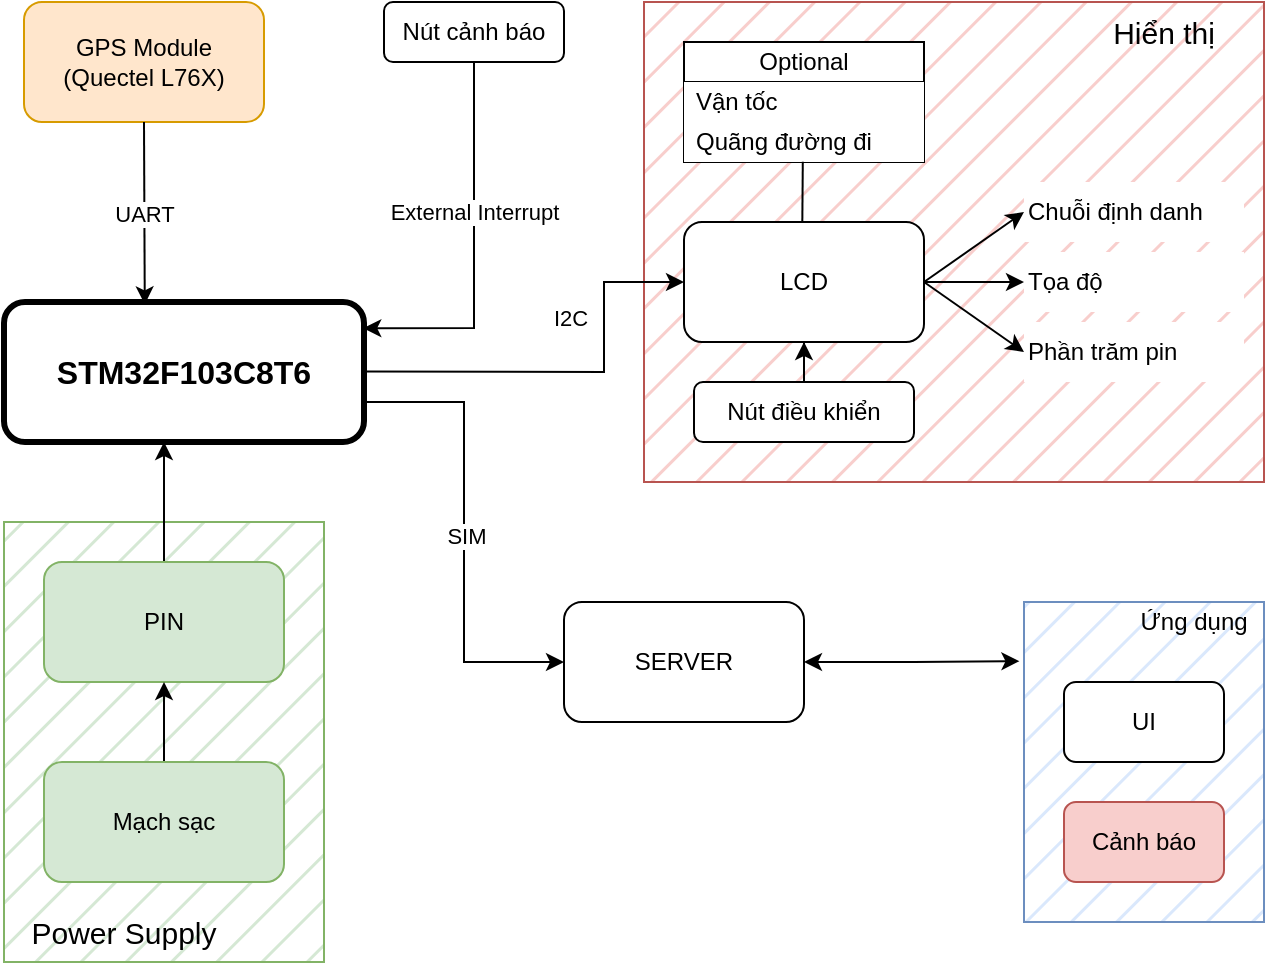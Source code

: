 <mxfile version="24.2.3" type="github">
  <diagram name="Page-1" id="vP7GKqEe_UTquGLLv8JT">
    <mxGraphModel dx="1463" dy="754" grid="1" gridSize="10" guides="1" tooltips="1" connect="1" arrows="1" fold="1" page="1" pageScale="1" pageWidth="850" pageHeight="1100" math="0" shadow="0">
      <root>
        <mxCell id="0" />
        <mxCell id="1" parent="0" />
        <mxCell id="70fF8Lxhg9ggZ1zZ8sWO-54" value="" style="rounded=0;whiteSpace=wrap;html=1;fillColor=#dae8fc;strokeColor=#6c8ebf;fillStyle=hatch;" vertex="1" parent="1">
          <mxGeometry x="810" y="490" width="120" height="160" as="geometry" />
        </mxCell>
        <mxCell id="70fF8Lxhg9ggZ1zZ8sWO-38" value="" style="rounded=0;whiteSpace=wrap;html=1;fillColor=#f8cecc;strokeColor=#b85450;fillStyle=hatch;" vertex="1" parent="1">
          <mxGeometry x="620" y="190" width="310" height="240" as="geometry" />
        </mxCell>
        <mxCell id="70fF8Lxhg9ggZ1zZ8sWO-16" value="" style="rounded=0;whiteSpace=wrap;html=1;fillColor=#d5e8d4;strokeColor=#82b366;fillStyle=hatch;" vertex="1" parent="1">
          <mxGeometry x="300" y="450" width="160" height="220" as="geometry" />
        </mxCell>
        <mxCell id="70fF8Lxhg9ggZ1zZ8sWO-1" value="&lt;font style=&quot;font-size: 16px;&quot;&gt;&lt;b style=&quot;font-size: 16px;&quot;&gt;STM32F103C8T6&lt;/b&gt;&lt;/font&gt;" style="rounded=1;whiteSpace=wrap;html=1;strokeWidth=3;fontSize=16;" vertex="1" parent="1">
          <mxGeometry x="300" y="340" width="180" height="70" as="geometry" />
        </mxCell>
        <mxCell id="70fF8Lxhg9ggZ1zZ8sWO-2" value="&lt;div&gt;GPS Module&lt;/div&gt;&lt;div&gt;(Quectel L76X)&lt;br&gt;&lt;/div&gt;" style="rounded=1;whiteSpace=wrap;html=1;fillColor=#ffe6cc;strokeColor=#d79b00;" vertex="1" parent="1">
          <mxGeometry x="310" y="190" width="120" height="60" as="geometry" />
        </mxCell>
        <mxCell id="70fF8Lxhg9ggZ1zZ8sWO-4" value="" style="endArrow=classic;html=1;rounded=0;entryX=0.391;entryY=0.017;entryDx=0;entryDy=0;exitX=0.5;exitY=1;exitDx=0;exitDy=0;entryPerimeter=0;" edge="1" parent="1" source="70fF8Lxhg9ggZ1zZ8sWO-2" target="70fF8Lxhg9ggZ1zZ8sWO-1">
          <mxGeometry relative="1" as="geometry">
            <mxPoint x="425" y="270" as="sourcePoint" />
            <mxPoint x="525" y="270" as="targetPoint" />
          </mxGeometry>
        </mxCell>
        <mxCell id="70fF8Lxhg9ggZ1zZ8sWO-5" value="&lt;div&gt;UART&lt;/div&gt;" style="edgeLabel;resizable=0;html=1;;align=center;verticalAlign=middle;" connectable="0" vertex="1" parent="70fF8Lxhg9ggZ1zZ8sWO-4">
          <mxGeometry relative="1" as="geometry" />
        </mxCell>
        <mxCell id="70fF8Lxhg9ggZ1zZ8sWO-6" value="Nút cảnh báo" style="rounded=1;whiteSpace=wrap;html=1;" vertex="1" parent="1">
          <mxGeometry x="490" y="190" width="90" height="30" as="geometry" />
        </mxCell>
        <mxCell id="70fF8Lxhg9ggZ1zZ8sWO-8" value="" style="endArrow=classic;html=1;rounded=0;entryX=0.998;entryY=0.187;entryDx=0;entryDy=0;exitX=0.5;exitY=1;exitDx=0;exitDy=0;entryPerimeter=0;" edge="1" parent="1" source="70fF8Lxhg9ggZ1zZ8sWO-6" target="70fF8Lxhg9ggZ1zZ8sWO-1">
          <mxGeometry relative="1" as="geometry">
            <mxPoint x="574.8" y="220" as="sourcePoint" />
            <mxPoint x="574.8" y="310" as="targetPoint" />
            <Array as="points">
              <mxPoint x="535" y="353" />
            </Array>
          </mxGeometry>
        </mxCell>
        <mxCell id="70fF8Lxhg9ggZ1zZ8sWO-9" value="External Interrupt" style="edgeLabel;resizable=0;html=1;;align=center;verticalAlign=middle;" connectable="0" vertex="1" parent="70fF8Lxhg9ggZ1zZ8sWO-8">
          <mxGeometry relative="1" as="geometry">
            <mxPoint y="-19" as="offset" />
          </mxGeometry>
        </mxCell>
        <mxCell id="70fF8Lxhg9ggZ1zZ8sWO-14" style="edgeStyle=orthogonalEdgeStyle;rounded=0;orthogonalLoop=1;jettySize=auto;html=1;" edge="1" parent="1" source="70fF8Lxhg9ggZ1zZ8sWO-11">
          <mxGeometry relative="1" as="geometry">
            <mxPoint x="380" y="410" as="targetPoint" />
            <Array as="points">
              <mxPoint x="380" y="410" />
            </Array>
          </mxGeometry>
        </mxCell>
        <mxCell id="70fF8Lxhg9ggZ1zZ8sWO-11" value="PIN" style="rounded=1;whiteSpace=wrap;html=1;fillColor=#d5e8d4;strokeColor=#82b366;" vertex="1" parent="1">
          <mxGeometry x="320" y="470" width="120" height="60" as="geometry" />
        </mxCell>
        <mxCell id="70fF8Lxhg9ggZ1zZ8sWO-13" style="edgeStyle=orthogonalEdgeStyle;rounded=0;orthogonalLoop=1;jettySize=auto;html=1;entryX=0.5;entryY=1;entryDx=0;entryDy=0;" edge="1" parent="1" source="70fF8Lxhg9ggZ1zZ8sWO-12" target="70fF8Lxhg9ggZ1zZ8sWO-11">
          <mxGeometry relative="1" as="geometry" />
        </mxCell>
        <mxCell id="70fF8Lxhg9ggZ1zZ8sWO-12" value="Mạch sạc " style="rounded=1;whiteSpace=wrap;html=1;fillColor=#d5e8d4;strokeColor=#82b366;" vertex="1" parent="1">
          <mxGeometry x="320" y="570" width="120" height="60" as="geometry" />
        </mxCell>
        <mxCell id="70fF8Lxhg9ggZ1zZ8sWO-17" value="&lt;div style=&quot;font-size: 15px;&quot;&gt;Power Supply &lt;br style=&quot;font-size: 15px;&quot;&gt;&lt;/div&gt;" style="text;html=1;align=center;verticalAlign=middle;whiteSpace=wrap;rounded=0;fontSize=15;fillColor=none;" vertex="1" parent="1">
          <mxGeometry x="300" y="640" width="120" height="30" as="geometry" />
        </mxCell>
        <mxCell id="70fF8Lxhg9ggZ1zZ8sWO-18" value="LCD" style="rounded=1;whiteSpace=wrap;html=1;fontSize=12;" vertex="1" parent="1">
          <mxGeometry x="640" y="300" width="120" height="60" as="geometry" />
        </mxCell>
        <mxCell id="70fF8Lxhg9ggZ1zZ8sWO-20" value="" style="endArrow=classic;html=1;rounded=0;entryX=0;entryY=0.5;entryDx=0;entryDy=0;" edge="1" parent="1" target="70fF8Lxhg9ggZ1zZ8sWO-18">
          <mxGeometry relative="1" as="geometry">
            <mxPoint x="480" y="374.76" as="sourcePoint" />
            <mxPoint x="580" y="374.76" as="targetPoint" />
            <Array as="points">
              <mxPoint x="600" y="375" />
              <mxPoint x="600" y="330" />
            </Array>
          </mxGeometry>
        </mxCell>
        <mxCell id="70fF8Lxhg9ggZ1zZ8sWO-21" value="I2C" style="edgeLabel;resizable=0;html=1;;align=center;verticalAlign=middle;" connectable="0" vertex="1" parent="70fF8Lxhg9ggZ1zZ8sWO-20">
          <mxGeometry relative="1" as="geometry">
            <mxPoint y="-27" as="offset" />
          </mxGeometry>
        </mxCell>
        <mxCell id="70fF8Lxhg9ggZ1zZ8sWO-22" value="Chuỗi định danh " style="text;html=1;align=left;verticalAlign=middle;whiteSpace=wrap;rounded=0;fillColor=default;" vertex="1" parent="1">
          <mxGeometry x="810" y="280" width="110" height="30" as="geometry" />
        </mxCell>
        <mxCell id="70fF8Lxhg9ggZ1zZ8sWO-23" value="Tọa độ " style="text;html=1;align=left;verticalAlign=middle;whiteSpace=wrap;rounded=0;fillColor=default;" vertex="1" parent="1">
          <mxGeometry x="810" y="315" width="110" height="30" as="geometry" />
        </mxCell>
        <mxCell id="70fF8Lxhg9ggZ1zZ8sWO-24" value="Phần trăm pin " style="text;html=1;align=left;verticalAlign=middle;whiteSpace=wrap;rounded=0;fillColor=default;" vertex="1" parent="1">
          <mxGeometry x="810" y="350" width="110" height="30" as="geometry" />
        </mxCell>
        <mxCell id="70fF8Lxhg9ggZ1zZ8sWO-26" value="" style="endArrow=classic;html=1;rounded=0;entryX=0;entryY=0.5;entryDx=0;entryDy=0;" edge="1" parent="1" target="70fF8Lxhg9ggZ1zZ8sWO-22">
          <mxGeometry width="50" height="50" relative="1" as="geometry">
            <mxPoint x="760" y="330" as="sourcePoint" />
            <mxPoint x="810" y="280" as="targetPoint" />
          </mxGeometry>
        </mxCell>
        <mxCell id="70fF8Lxhg9ggZ1zZ8sWO-27" value="" style="endArrow=classic;html=1;rounded=0;entryX=0;entryY=0.5;entryDx=0;entryDy=0;exitX=1;exitY=0.5;exitDx=0;exitDy=0;" edge="1" parent="1" source="70fF8Lxhg9ggZ1zZ8sWO-18" target="70fF8Lxhg9ggZ1zZ8sWO-23">
          <mxGeometry width="50" height="50" relative="1" as="geometry">
            <mxPoint x="770" y="340" as="sourcePoint" />
            <mxPoint x="820" y="305" as="targetPoint" />
          </mxGeometry>
        </mxCell>
        <mxCell id="70fF8Lxhg9ggZ1zZ8sWO-28" value="" style="endArrow=classic;html=1;rounded=0;entryX=0;entryY=0.5;entryDx=0;entryDy=0;exitX=1;exitY=0.5;exitDx=0;exitDy=0;" edge="1" parent="1" source="70fF8Lxhg9ggZ1zZ8sWO-18" target="70fF8Lxhg9ggZ1zZ8sWO-24">
          <mxGeometry width="50" height="50" relative="1" as="geometry">
            <mxPoint x="770" y="340" as="sourcePoint" />
            <mxPoint x="820" y="340" as="targetPoint" />
          </mxGeometry>
        </mxCell>
        <mxCell id="70fF8Lxhg9ggZ1zZ8sWO-29" value="Optional " style="swimlane;fontStyle=0;childLayout=stackLayout;horizontal=1;startSize=20;horizontalStack=0;resizeParent=1;resizeParentMax=0;resizeLast=0;collapsible=1;marginBottom=0;whiteSpace=wrap;html=1;" vertex="1" parent="1">
          <mxGeometry x="640" y="210" width="120" height="60" as="geometry" />
        </mxCell>
        <mxCell id="70fF8Lxhg9ggZ1zZ8sWO-30" value="&lt;div&gt;Vận tốc &lt;br&gt;&lt;/div&gt;" style="text;strokeColor=none;fillColor=default;align=left;verticalAlign=middle;spacingLeft=4;spacingRight=4;overflow=hidden;points=[[0,0.5],[1,0.5]];portConstraint=eastwest;rotatable=0;whiteSpace=wrap;html=1;" vertex="1" parent="70fF8Lxhg9ggZ1zZ8sWO-29">
          <mxGeometry y="20" width="120" height="20" as="geometry" />
        </mxCell>
        <mxCell id="70fF8Lxhg9ggZ1zZ8sWO-31" value="Quãng đường đi " style="text;strokeColor=none;fillColor=default;align=left;verticalAlign=middle;spacingLeft=4;spacingRight=4;overflow=hidden;points=[[0,0.5],[1,0.5]];portConstraint=eastwest;rotatable=0;whiteSpace=wrap;html=1;" vertex="1" parent="70fF8Lxhg9ggZ1zZ8sWO-29">
          <mxGeometry y="40" width="120" height="20" as="geometry" />
        </mxCell>
        <mxCell id="70fF8Lxhg9ggZ1zZ8sWO-35" style="edgeStyle=orthogonalEdgeStyle;rounded=0;orthogonalLoop=1;jettySize=auto;html=1;entryX=0.495;entryY=0.993;entryDx=0;entryDy=0;entryPerimeter=0;endArrow=none;endFill=0;exitX=0.493;exitY=0.003;exitDx=0;exitDy=0;exitPerimeter=0;" edge="1" parent="1" source="70fF8Lxhg9ggZ1zZ8sWO-18" target="70fF8Lxhg9ggZ1zZ8sWO-31">
          <mxGeometry relative="1" as="geometry" />
        </mxCell>
        <mxCell id="70fF8Lxhg9ggZ1zZ8sWO-37" style="edgeStyle=orthogonalEdgeStyle;rounded=0;orthogonalLoop=1;jettySize=auto;html=1;entryX=0.5;entryY=1;entryDx=0;entryDy=0;" edge="1" parent="1" source="70fF8Lxhg9ggZ1zZ8sWO-36" target="70fF8Lxhg9ggZ1zZ8sWO-18">
          <mxGeometry relative="1" as="geometry" />
        </mxCell>
        <mxCell id="70fF8Lxhg9ggZ1zZ8sWO-36" value="Nút điều khiển " style="rounded=1;whiteSpace=wrap;html=1;" vertex="1" parent="1">
          <mxGeometry x="645" y="380" width="110" height="30" as="geometry" />
        </mxCell>
        <mxCell id="70fF8Lxhg9ggZ1zZ8sWO-39" value="Hiển thị " style="text;html=1;align=center;verticalAlign=middle;whiteSpace=wrap;rounded=0;fontSize=15;fillColor=none;" vertex="1" parent="1">
          <mxGeometry x="830" y="190" width="100" height="30" as="geometry" />
        </mxCell>
        <mxCell id="70fF8Lxhg9ggZ1zZ8sWO-40" value="SERVER " style="rounded=1;whiteSpace=wrap;html=1;" vertex="1" parent="1">
          <mxGeometry x="580" y="490" width="120" height="60" as="geometry" />
        </mxCell>
        <mxCell id="70fF8Lxhg9ggZ1zZ8sWO-44" value="" style="endArrow=classic;html=1;rounded=0;entryX=0;entryY=0.5;entryDx=0;entryDy=0;" edge="1" parent="1" target="70fF8Lxhg9ggZ1zZ8sWO-40">
          <mxGeometry relative="1" as="geometry">
            <mxPoint x="480" y="390" as="sourcePoint" />
            <mxPoint x="580" y="390" as="targetPoint" />
            <Array as="points">
              <mxPoint x="530" y="390" />
              <mxPoint x="530" y="520" />
            </Array>
          </mxGeometry>
        </mxCell>
        <mxCell id="70fF8Lxhg9ggZ1zZ8sWO-46" value="&lt;div&gt;SIM&lt;/div&gt;" style="edgeLabel;html=1;align=center;verticalAlign=middle;resizable=0;points=[];" vertex="1" connectable="0" parent="70fF8Lxhg9ggZ1zZ8sWO-44">
          <mxGeometry x="0.012" y="1" relative="1" as="geometry">
            <mxPoint as="offset" />
          </mxGeometry>
        </mxCell>
        <mxCell id="70fF8Lxhg9ggZ1zZ8sWO-48" value="UI" style="rounded=1;whiteSpace=wrap;html=1;" vertex="1" parent="1">
          <mxGeometry x="830" y="530" width="80" height="40" as="geometry" />
        </mxCell>
        <mxCell id="70fF8Lxhg9ggZ1zZ8sWO-50" value="Cảnh báo " style="rounded=1;whiteSpace=wrap;html=1;fillColor=#f8cecc;strokeColor=#b85450;" vertex="1" parent="1">
          <mxGeometry x="830" y="590" width="80" height="40" as="geometry" />
        </mxCell>
        <mxCell id="70fF8Lxhg9ggZ1zZ8sWO-53" value="Ứng dụng " style="text;html=1;align=center;verticalAlign=middle;whiteSpace=wrap;rounded=0;" vertex="1" parent="1">
          <mxGeometry x="860" y="490" width="70" height="20" as="geometry" />
        </mxCell>
        <mxCell id="70fF8Lxhg9ggZ1zZ8sWO-57" style="edgeStyle=orthogonalEdgeStyle;rounded=0;orthogonalLoop=1;jettySize=auto;html=1;entryX=-0.019;entryY=0.185;entryDx=0;entryDy=0;entryPerimeter=0;startArrow=classic;startFill=1;" edge="1" parent="1" source="70fF8Lxhg9ggZ1zZ8sWO-40" target="70fF8Lxhg9ggZ1zZ8sWO-54">
          <mxGeometry relative="1" as="geometry" />
        </mxCell>
      </root>
    </mxGraphModel>
  </diagram>
</mxfile>
